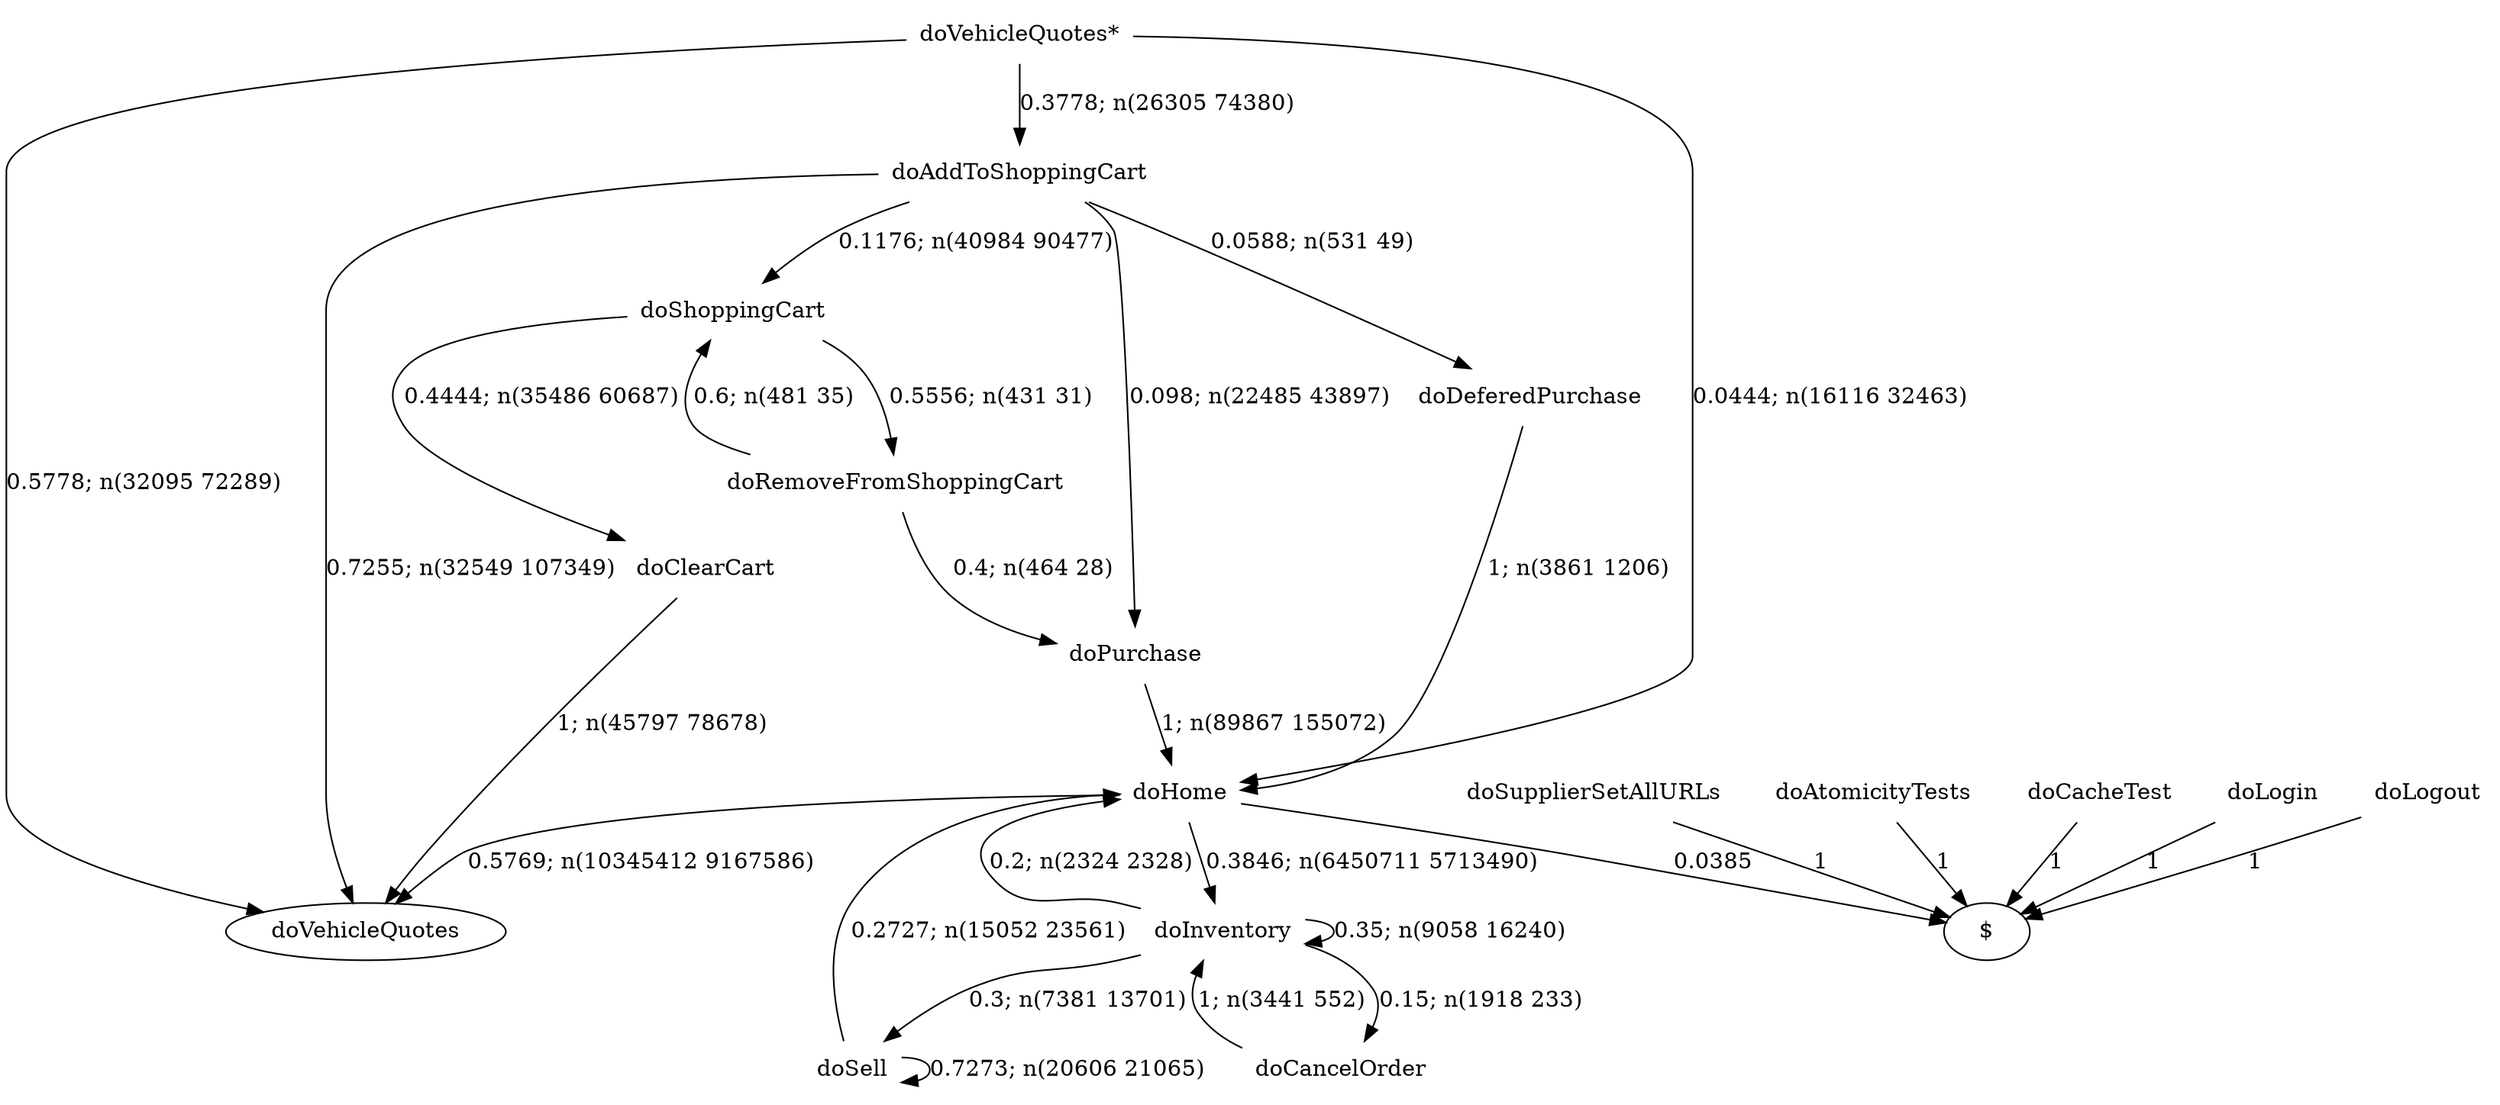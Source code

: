 digraph G {"doVehicleQuotes*" [label="doVehicleQuotes*",shape=none];"doSupplierSetAllURLs" [label="doSupplierSetAllURLs",shape=none];"doAtomicityTests" [label="doAtomicityTests",shape=none];"doCacheTest" [label="doCacheTest",shape=none];"doLogin" [label="doLogin",shape=none];"doAddToShoppingCart" [label="doAddToShoppingCart",shape=none];"doDeferedPurchase" [label="doDeferedPurchase",shape=none];"doHome" [label="doHome",shape=none];"doShoppingCart" [label="doShoppingCart",shape=none];"doClearCart" [label="doClearCart",shape=none];"doPurchase" [label="doPurchase",shape=none];"doInventory" [label="doInventory",shape=none];"doSell" [label="doSell",shape=none];"doLogout" [label="doLogout",shape=none];"doCancelOrder" [label="doCancelOrder",shape=none];"doRemoveFromShoppingCart" [label="doRemoveFromShoppingCart",shape=none];"doVehicleQuotes*"->"doVehicleQuotes" [style=solid,label="0.5778; n(32095 72289)"];"doVehicleQuotes*"->"doAddToShoppingCart" [style=solid,label="0.3778; n(26305 74380)"];"doVehicleQuotes*"->"doHome" [style=solid,label="0.0444; n(16116 32463)"];"doSupplierSetAllURLs"->"$" [style=solid,label="1"];"doAtomicityTests"->"$" [style=solid,label="1"];"doCacheTest"->"$" [style=solid,label="1"];"doLogin"->"$" [style=solid,label="1"];"doAddToShoppingCart"->"doVehicleQuotes" [style=solid,label="0.7255; n(32549 107349)"];"doAddToShoppingCart"->"doDeferedPurchase" [style=solid,label="0.0588; n(531 49)"];"doAddToShoppingCart"->"doShoppingCart" [style=solid,label="0.1176; n(40984 90477)"];"doAddToShoppingCart"->"doPurchase" [style=solid,label="0.098; n(22485 43897)"];"doDeferedPurchase"->"doHome" [style=solid,label="1; n(3861 1206)"];"doHome"->"doVehicleQuotes" [style=solid,label="0.5769; n(10345412 9167586)"];"doHome"->"doInventory" [style=solid,label="0.3846; n(6450711 5713490)"];"doHome"->"$" [style=solid,label="0.0385"];"doShoppingCart"->"doClearCart" [style=solid,label="0.4444; n(35486 60687)"];"doShoppingCart"->"doRemoveFromShoppingCart" [style=solid,label="0.5556; n(431 31)"];"doClearCart"->"doVehicleQuotes" [style=solid,label="1; n(45797 78678)"];"doPurchase"->"doHome" [style=solid,label="1; n(89867 155072)"];"doInventory"->"doHome" [style=solid,label="0.2; n(2324 2328)"];"doInventory"->"doInventory" [style=solid,label="0.35; n(9058 16240)"];"doInventory"->"doSell" [style=solid,label="0.3; n(7381 13701)"];"doInventory"->"doCancelOrder" [style=solid,label="0.15; n(1918 233)"];"doSell"->"doHome" [style=solid,label="0.2727; n(15052 23561)"];"doSell"->"doSell" [style=solid,label="0.7273; n(20606 21065)"];"doLogout"->"$" [style=solid,label="1"];"doCancelOrder"->"doInventory" [style=solid,label="1; n(3441 552)"];"doRemoveFromShoppingCart"->"doShoppingCart" [style=solid,label="0.6; n(481 35)"];"doRemoveFromShoppingCart"->"doPurchase" [style=solid,label="0.4; n(464 28)"];}